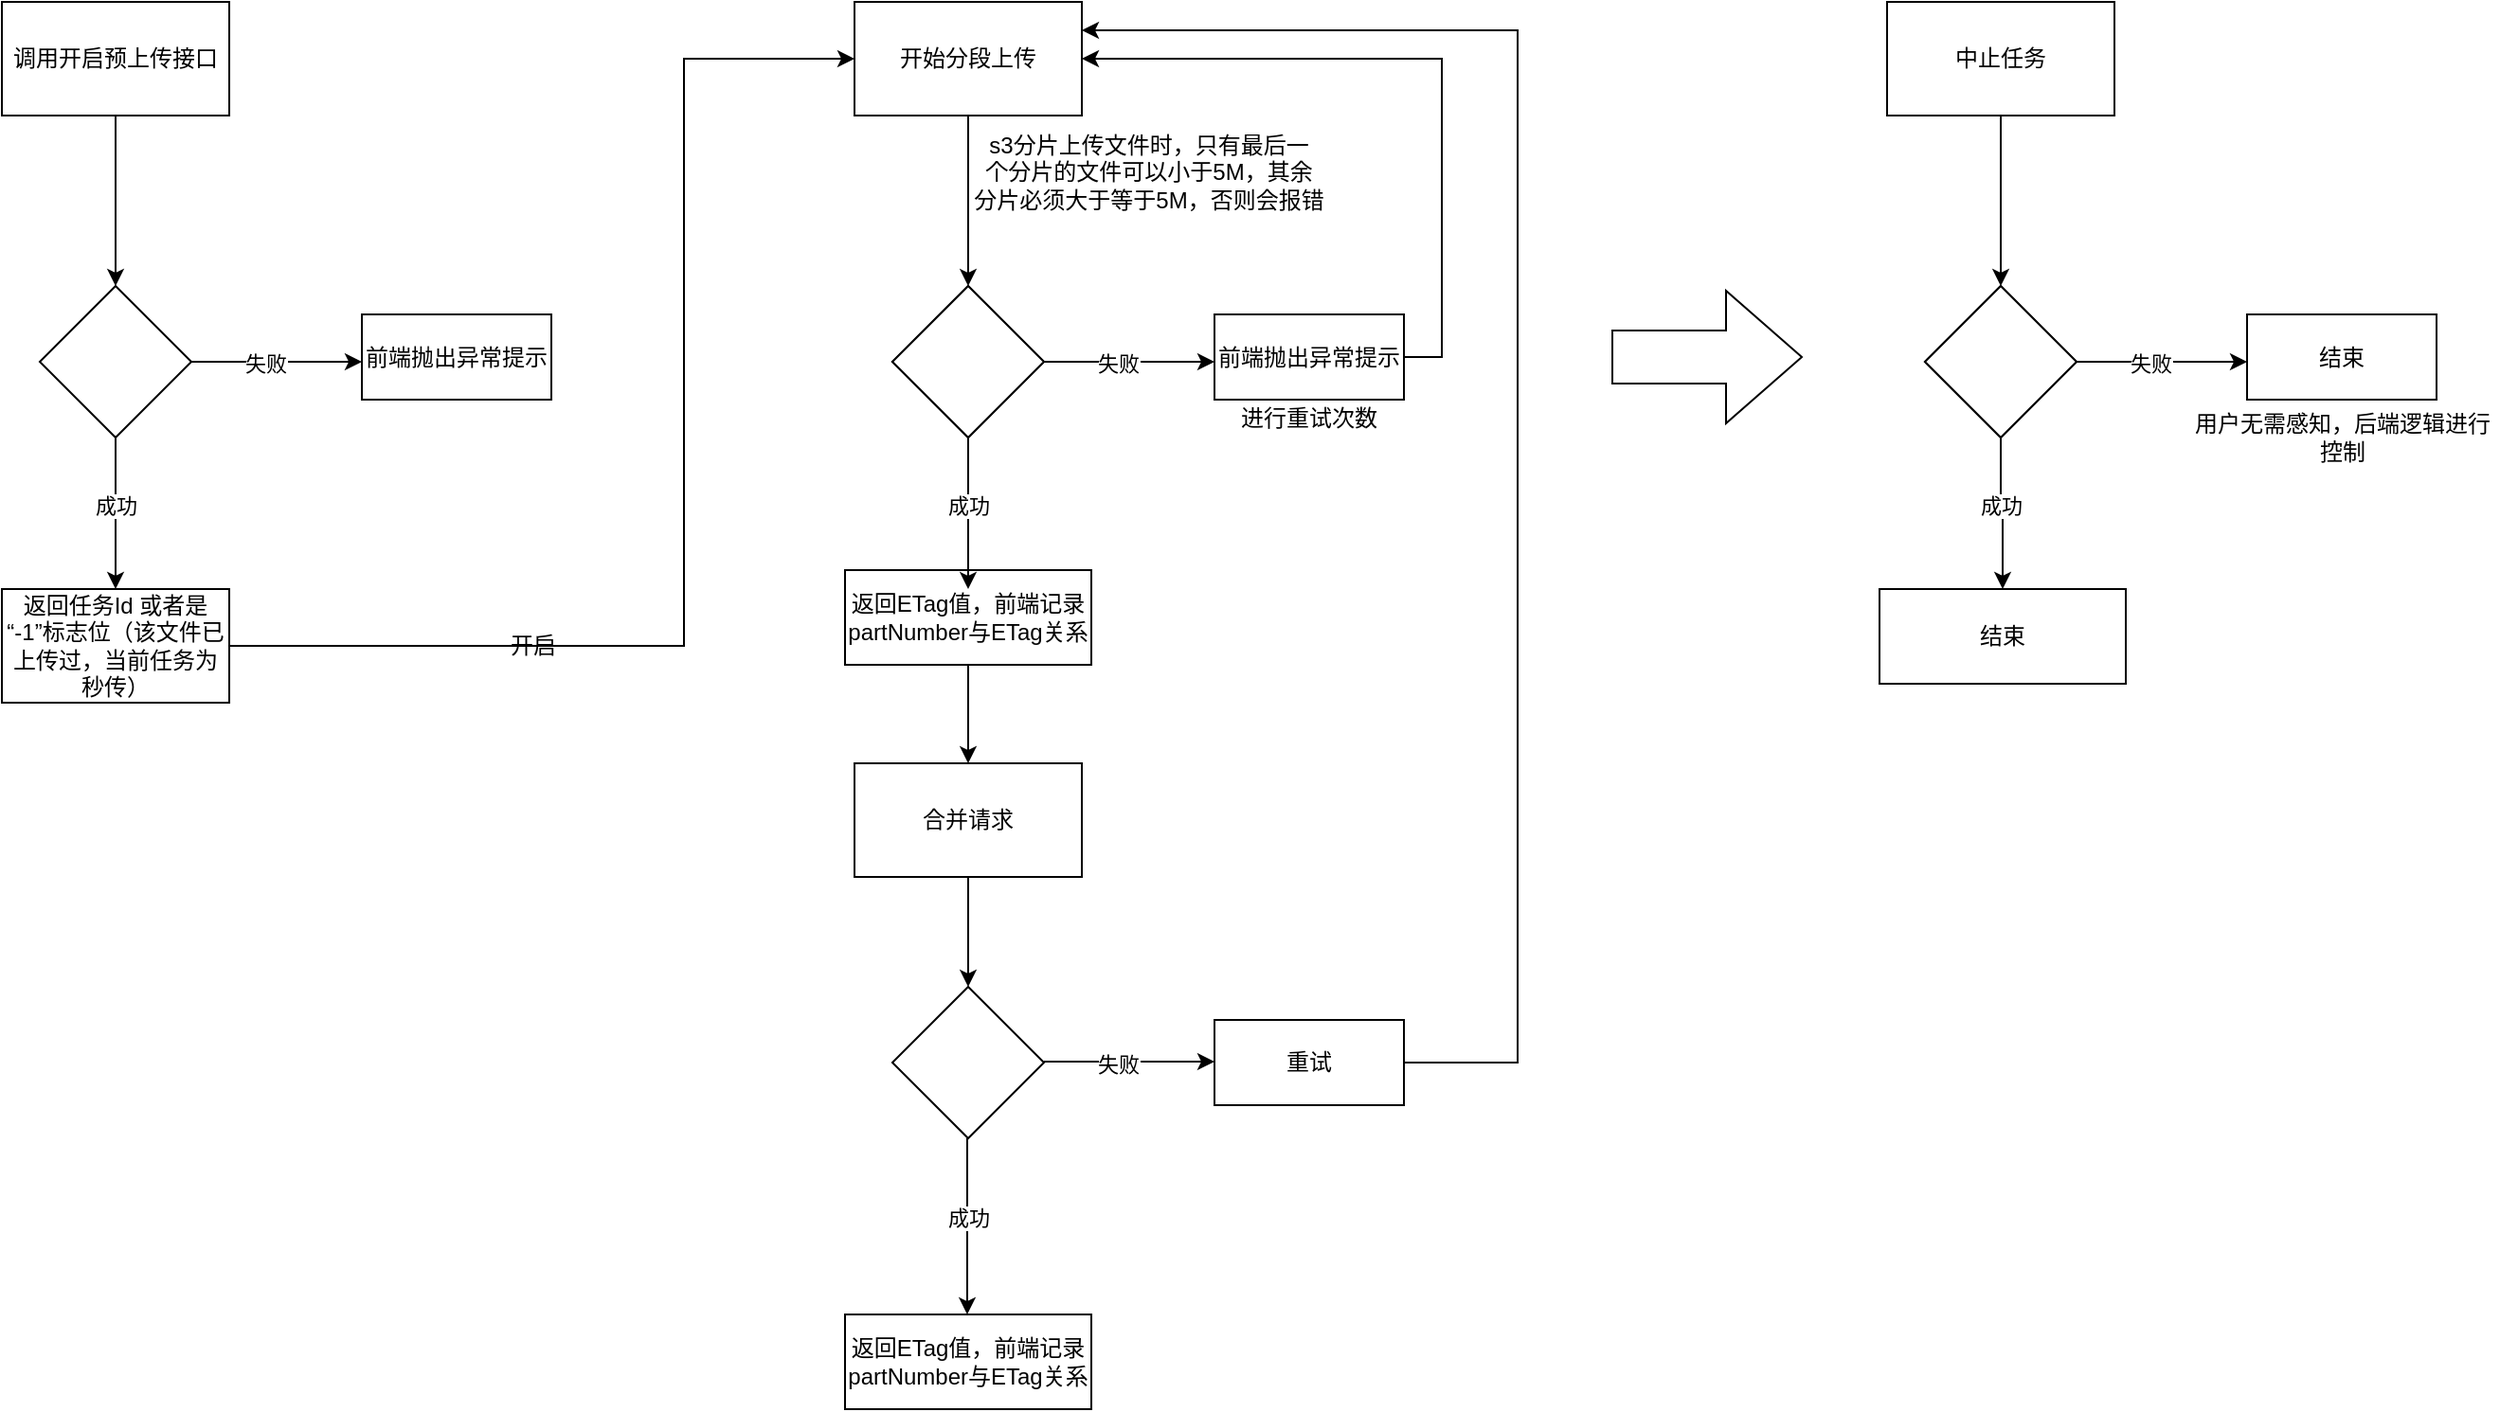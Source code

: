 <mxfile version="21.1.2" type="github">
  <diagram name="第 1 页" id="86zzf1FGlmF-jtxHysGu">
    <mxGraphModel dx="1050" dy="549" grid="1" gridSize="10" guides="1" tooltips="1" connect="1" arrows="1" fold="1" page="1" pageScale="1" pageWidth="827" pageHeight="1169" math="0" shadow="0">
      <root>
        <mxCell id="0" />
        <mxCell id="1" parent="0" />
        <mxCell id="UD72UffFnvkCBpp7IFEL-2" style="edgeStyle=orthogonalEdgeStyle;rounded=0;orthogonalLoop=1;jettySize=auto;html=1;exitX=0.5;exitY=1;exitDx=0;exitDy=0;entryX=0.5;entryY=0;entryDx=0;entryDy=0;" parent="1" source="UD72UffFnvkCBpp7IFEL-1" target="UD72UffFnvkCBpp7IFEL-5" edge="1">
          <mxGeometry relative="1" as="geometry">
            <mxPoint x="160" y="200" as="targetPoint" />
          </mxGeometry>
        </mxCell>
        <mxCell id="UD72UffFnvkCBpp7IFEL-1" value="调用开启预上传接口" style="rounded=0;whiteSpace=wrap;html=1;" parent="1" vertex="1">
          <mxGeometry x="100" y="50" width="120" height="60" as="geometry" />
        </mxCell>
        <mxCell id="UD72UffFnvkCBpp7IFEL-6" style="edgeStyle=orthogonalEdgeStyle;rounded=0;orthogonalLoop=1;jettySize=auto;html=1;exitX=1;exitY=0.5;exitDx=0;exitDy=0;" parent="1" source="UD72UffFnvkCBpp7IFEL-5" edge="1">
          <mxGeometry relative="1" as="geometry">
            <mxPoint x="290" y="240" as="targetPoint" />
          </mxGeometry>
        </mxCell>
        <mxCell id="UD72UffFnvkCBpp7IFEL-7" value="失败" style="edgeLabel;html=1;align=center;verticalAlign=middle;resizable=0;points=[];" parent="UD72UffFnvkCBpp7IFEL-6" vertex="1" connectable="0">
          <mxGeometry x="-0.142" y="-1" relative="1" as="geometry">
            <mxPoint as="offset" />
          </mxGeometry>
        </mxCell>
        <mxCell id="UD72UffFnvkCBpp7IFEL-8" style="edgeStyle=orthogonalEdgeStyle;rounded=0;orthogonalLoop=1;jettySize=auto;html=1;exitX=0.5;exitY=1;exitDx=0;exitDy=0;entryX=0.5;entryY=0;entryDx=0;entryDy=0;" parent="1" source="UD72UffFnvkCBpp7IFEL-5" target="UD72UffFnvkCBpp7IFEL-9" edge="1">
          <mxGeometry relative="1" as="geometry">
            <mxPoint x="160" y="330" as="targetPoint" />
          </mxGeometry>
        </mxCell>
        <mxCell id="UD72UffFnvkCBpp7IFEL-10" value="成功" style="edgeLabel;html=1;align=center;verticalAlign=middle;resizable=0;points=[];" parent="UD72UffFnvkCBpp7IFEL-8" vertex="1" connectable="0">
          <mxGeometry x="-0.116" relative="1" as="geometry">
            <mxPoint as="offset" />
          </mxGeometry>
        </mxCell>
        <mxCell id="UD72UffFnvkCBpp7IFEL-5" value="" style="rhombus;whiteSpace=wrap;html=1;" parent="1" vertex="1">
          <mxGeometry x="120" y="200" width="80" height="80" as="geometry" />
        </mxCell>
        <mxCell id="lTjCLl5CSfBBcBf3yB8B-1" style="edgeStyle=orthogonalEdgeStyle;rounded=0;orthogonalLoop=1;jettySize=auto;html=1;exitX=1;exitY=0.5;exitDx=0;exitDy=0;entryX=0;entryY=0.5;entryDx=0;entryDy=0;" edge="1" parent="1" source="UD72UffFnvkCBpp7IFEL-9" target="UD72UffFnvkCBpp7IFEL-23">
          <mxGeometry relative="1" as="geometry">
            <Array as="points">
              <mxPoint x="460" y="390" />
              <mxPoint x="460" y="80" />
            </Array>
          </mxGeometry>
        </mxCell>
        <mxCell id="UD72UffFnvkCBpp7IFEL-9" value="返回任务Id 或者是 “-1”标志位（该文件已上传过，当前任务为秒传）" style="rounded=0;whiteSpace=wrap;html=1;" parent="1" vertex="1">
          <mxGeometry x="100" y="360" width="120" height="60" as="geometry" />
        </mxCell>
        <mxCell id="UD72UffFnvkCBpp7IFEL-12" value="前端抛出异常提示" style="rounded=0;whiteSpace=wrap;html=1;" parent="1" vertex="1">
          <mxGeometry x="290" y="215" width="100" height="45" as="geometry" />
        </mxCell>
        <mxCell id="UD72UffFnvkCBpp7IFEL-13" style="edgeStyle=orthogonalEdgeStyle;rounded=0;orthogonalLoop=1;jettySize=auto;html=1;exitX=0.5;exitY=1;exitDx=0;exitDy=0;entryX=0.5;entryY=0;entryDx=0;entryDy=0;" parent="1" source="UD72UffFnvkCBpp7IFEL-14" target="UD72UffFnvkCBpp7IFEL-19" edge="1">
          <mxGeometry relative="1" as="geometry">
            <mxPoint x="610" y="200" as="targetPoint" />
          </mxGeometry>
        </mxCell>
        <mxCell id="UD72UffFnvkCBpp7IFEL-14" value="开始分段上传" style="rounded=0;whiteSpace=wrap;html=1;" parent="1" vertex="1">
          <mxGeometry x="550" y="50" width="120" height="60" as="geometry" />
        </mxCell>
        <mxCell id="UD72UffFnvkCBpp7IFEL-15" style="edgeStyle=orthogonalEdgeStyle;rounded=0;orthogonalLoop=1;jettySize=auto;html=1;exitX=1;exitY=0.5;exitDx=0;exitDy=0;" parent="1" source="UD72UffFnvkCBpp7IFEL-19" edge="1">
          <mxGeometry relative="1" as="geometry">
            <mxPoint x="740" y="240" as="targetPoint" />
          </mxGeometry>
        </mxCell>
        <mxCell id="UD72UffFnvkCBpp7IFEL-16" value="失败" style="edgeLabel;html=1;align=center;verticalAlign=middle;resizable=0;points=[];" parent="UD72UffFnvkCBpp7IFEL-15" vertex="1" connectable="0">
          <mxGeometry x="-0.142" y="-1" relative="1" as="geometry">
            <mxPoint as="offset" />
          </mxGeometry>
        </mxCell>
        <mxCell id="UD72UffFnvkCBpp7IFEL-19" value="" style="rhombus;whiteSpace=wrap;html=1;" parent="1" vertex="1">
          <mxGeometry x="570" y="200" width="80" height="80" as="geometry" />
        </mxCell>
        <mxCell id="lTjCLl5CSfBBcBf3yB8B-17" style="edgeStyle=orthogonalEdgeStyle;rounded=0;orthogonalLoop=1;jettySize=auto;html=1;exitX=0.5;exitY=1;exitDx=0;exitDy=0;entryX=0.5;entryY=0;entryDx=0;entryDy=0;" edge="1" parent="1" source="UD72UffFnvkCBpp7IFEL-20" target="lTjCLl5CSfBBcBf3yB8B-18">
          <mxGeometry relative="1" as="geometry">
            <mxPoint x="610" y="460" as="targetPoint" />
          </mxGeometry>
        </mxCell>
        <mxCell id="UD72UffFnvkCBpp7IFEL-20" value="返回ETag值，前端记录&lt;br&gt;partNumber与ETag关系" style="rounded=0;whiteSpace=wrap;html=1;" parent="1" vertex="1">
          <mxGeometry x="545" y="350" width="130" height="50" as="geometry" />
        </mxCell>
        <mxCell id="UD72UffFnvkCBpp7IFEL-31" style="edgeStyle=orthogonalEdgeStyle;rounded=0;orthogonalLoop=1;jettySize=auto;html=1;exitX=1;exitY=0.5;exitDx=0;exitDy=0;entryX=1;entryY=0.5;entryDx=0;entryDy=0;" parent="1" source="UD72UffFnvkCBpp7IFEL-21" target="UD72UffFnvkCBpp7IFEL-23" edge="1">
          <mxGeometry relative="1" as="geometry">
            <mxPoint x="880" y="238" as="targetPoint" />
          </mxGeometry>
        </mxCell>
        <mxCell id="UD72UffFnvkCBpp7IFEL-21" value="前端抛出异常提示" style="rounded=0;whiteSpace=wrap;html=1;" parent="1" vertex="1">
          <mxGeometry x="740" y="215" width="100" height="45" as="geometry" />
        </mxCell>
        <mxCell id="UD72UffFnvkCBpp7IFEL-22" value="" style="html=1;shadow=0;dashed=0;align=center;verticalAlign=middle;shape=mxgraph.arrows2.arrow;dy=0.6;dx=40;notch=0;" parent="1" vertex="1">
          <mxGeometry x="950" y="202.5" width="100" height="70" as="geometry" />
        </mxCell>
        <mxCell id="UD72UffFnvkCBpp7IFEL-23" value="开始分段上传" style="rounded=0;whiteSpace=wrap;html=1;" parent="1" vertex="1">
          <mxGeometry x="550" y="50" width="120" height="60" as="geometry" />
        </mxCell>
        <mxCell id="UD72UffFnvkCBpp7IFEL-24" value="" style="rhombus;whiteSpace=wrap;html=1;" parent="1" vertex="1">
          <mxGeometry x="570" y="200" width="80" height="80" as="geometry" />
        </mxCell>
        <mxCell id="UD72UffFnvkCBpp7IFEL-25" style="edgeStyle=orthogonalEdgeStyle;rounded=0;orthogonalLoop=1;jettySize=auto;html=1;exitX=0.5;exitY=1;exitDx=0;exitDy=0;entryX=0.5;entryY=0;entryDx=0;entryDy=0;" parent="1" source="UD72UffFnvkCBpp7IFEL-24" edge="1">
          <mxGeometry relative="1" as="geometry">
            <mxPoint x="610" y="360" as="targetPoint" />
          </mxGeometry>
        </mxCell>
        <mxCell id="UD72UffFnvkCBpp7IFEL-26" value="成功" style="edgeLabel;html=1;align=center;verticalAlign=middle;resizable=0;points=[];" parent="UD72UffFnvkCBpp7IFEL-25" vertex="1" connectable="0">
          <mxGeometry x="-0.116" relative="1" as="geometry">
            <mxPoint as="offset" />
          </mxGeometry>
        </mxCell>
        <mxCell id="UD72UffFnvkCBpp7IFEL-29" value="s3分片上传文件时，只有最后一&lt;br&gt;个分片的文件可以小于5M，其余&lt;br&gt;分片必须大于等于5M，否则会报错" style="text;html=1;align=center;verticalAlign=middle;resizable=0;points=[];autosize=1;strokeColor=none;fillColor=none;" parent="1" vertex="1">
          <mxGeometry x="600" y="110" width="210" height="60" as="geometry" />
        </mxCell>
        <mxCell id="UD72UffFnvkCBpp7IFEL-30" value="进行重试次数" style="text;html=1;strokeColor=none;fillColor=none;align=center;verticalAlign=middle;whiteSpace=wrap;rounded=0;" parent="1" vertex="1">
          <mxGeometry x="750" y="260" width="80" height="20" as="geometry" />
        </mxCell>
        <mxCell id="lTjCLl5CSfBBcBf3yB8B-2" value="开启" style="text;html=1;align=center;verticalAlign=middle;resizable=0;points=[];autosize=1;strokeColor=none;fillColor=none;" vertex="1" parent="1">
          <mxGeometry x="355" y="375" width="50" height="30" as="geometry" />
        </mxCell>
        <mxCell id="lTjCLl5CSfBBcBf3yB8B-3" style="edgeStyle=orthogonalEdgeStyle;rounded=0;orthogonalLoop=1;jettySize=auto;html=1;exitX=0.5;exitY=1;exitDx=0;exitDy=0;entryX=0.5;entryY=0;entryDx=0;entryDy=0;" edge="1" parent="1" source="lTjCLl5CSfBBcBf3yB8B-4" target="lTjCLl5CSfBBcBf3yB8B-7">
          <mxGeometry relative="1" as="geometry">
            <mxPoint x="1155" y="200" as="targetPoint" />
          </mxGeometry>
        </mxCell>
        <mxCell id="lTjCLl5CSfBBcBf3yB8B-4" value="开始分段上传" style="rounded=0;whiteSpace=wrap;html=1;" vertex="1" parent="1">
          <mxGeometry x="1095" y="50" width="120" height="60" as="geometry" />
        </mxCell>
        <mxCell id="lTjCLl5CSfBBcBf3yB8B-5" style="edgeStyle=orthogonalEdgeStyle;rounded=0;orthogonalLoop=1;jettySize=auto;html=1;exitX=1;exitY=0.5;exitDx=0;exitDy=0;" edge="1" parent="1" source="lTjCLl5CSfBBcBf3yB8B-7">
          <mxGeometry relative="1" as="geometry">
            <mxPoint x="1285" y="240" as="targetPoint" />
          </mxGeometry>
        </mxCell>
        <mxCell id="lTjCLl5CSfBBcBf3yB8B-6" value="失败" style="edgeLabel;html=1;align=center;verticalAlign=middle;resizable=0;points=[];" vertex="1" connectable="0" parent="lTjCLl5CSfBBcBf3yB8B-5">
          <mxGeometry x="-0.142" y="-1" relative="1" as="geometry">
            <mxPoint as="offset" />
          </mxGeometry>
        </mxCell>
        <mxCell id="lTjCLl5CSfBBcBf3yB8B-7" value="" style="rhombus;whiteSpace=wrap;html=1;" vertex="1" parent="1">
          <mxGeometry x="1115" y="200" width="80" height="80" as="geometry" />
        </mxCell>
        <mxCell id="lTjCLl5CSfBBcBf3yB8B-8" value="结束" style="rounded=0;whiteSpace=wrap;html=1;" vertex="1" parent="1">
          <mxGeometry x="1091" y="360" width="130" height="50" as="geometry" />
        </mxCell>
        <mxCell id="lTjCLl5CSfBBcBf3yB8B-10" value="结束" style="rounded=0;whiteSpace=wrap;html=1;" vertex="1" parent="1">
          <mxGeometry x="1285" y="215" width="100" height="45" as="geometry" />
        </mxCell>
        <mxCell id="lTjCLl5CSfBBcBf3yB8B-11" value="中止任务" style="rounded=0;whiteSpace=wrap;html=1;" vertex="1" parent="1">
          <mxGeometry x="1095" y="50" width="120" height="60" as="geometry" />
        </mxCell>
        <mxCell id="lTjCLl5CSfBBcBf3yB8B-12" value="" style="rhombus;whiteSpace=wrap;html=1;" vertex="1" parent="1">
          <mxGeometry x="1115" y="200" width="80" height="80" as="geometry" />
        </mxCell>
        <mxCell id="lTjCLl5CSfBBcBf3yB8B-13" style="edgeStyle=orthogonalEdgeStyle;rounded=0;orthogonalLoop=1;jettySize=auto;html=1;exitX=0.5;exitY=1;exitDx=0;exitDy=0;" edge="1" parent="1" source="lTjCLl5CSfBBcBf3yB8B-12" target="lTjCLl5CSfBBcBf3yB8B-8">
          <mxGeometry relative="1" as="geometry">
            <mxPoint x="1155" y="360" as="targetPoint" />
          </mxGeometry>
        </mxCell>
        <mxCell id="lTjCLl5CSfBBcBf3yB8B-14" value="成功" style="edgeLabel;html=1;align=center;verticalAlign=middle;resizable=0;points=[];" vertex="1" connectable="0" parent="lTjCLl5CSfBBcBf3yB8B-13">
          <mxGeometry x="-0.116" relative="1" as="geometry">
            <mxPoint as="offset" />
          </mxGeometry>
        </mxCell>
        <mxCell id="lTjCLl5CSfBBcBf3yB8B-16" value="用户无需感知，后端逻辑进行控制" style="text;html=1;strokeColor=none;fillColor=none;align=center;verticalAlign=middle;whiteSpace=wrap;rounded=0;" vertex="1" parent="1">
          <mxGeometry x="1252.5" y="270" width="165" height="20" as="geometry" />
        </mxCell>
        <mxCell id="lTjCLl5CSfBBcBf3yB8B-20" style="edgeStyle=orthogonalEdgeStyle;rounded=0;orthogonalLoop=1;jettySize=auto;html=1;exitX=0.5;exitY=1;exitDx=0;exitDy=0;" edge="1" parent="1" source="lTjCLl5CSfBBcBf3yB8B-18" target="lTjCLl5CSfBBcBf3yB8B-19">
          <mxGeometry relative="1" as="geometry" />
        </mxCell>
        <mxCell id="lTjCLl5CSfBBcBf3yB8B-18" value="合并请求" style="rounded=0;whiteSpace=wrap;html=1;" vertex="1" parent="1">
          <mxGeometry x="550" y="452" width="120" height="60" as="geometry" />
        </mxCell>
        <mxCell id="lTjCLl5CSfBBcBf3yB8B-19" value="" style="rhombus;whiteSpace=wrap;html=1;" vertex="1" parent="1">
          <mxGeometry x="570" y="570" width="80" height="80" as="geometry" />
        </mxCell>
        <mxCell id="lTjCLl5CSfBBcBf3yB8B-21" value="返回ETag值，前端记录&lt;br&gt;partNumber与ETag关系" style="rounded=0;whiteSpace=wrap;html=1;" vertex="1" parent="1">
          <mxGeometry x="545" y="743" width="130" height="50" as="geometry" />
        </mxCell>
        <mxCell id="lTjCLl5CSfBBcBf3yB8B-30" style="edgeStyle=orthogonalEdgeStyle;rounded=0;orthogonalLoop=1;jettySize=auto;html=1;exitX=1;exitY=0.5;exitDx=0;exitDy=0;entryX=1;entryY=0.25;entryDx=0;entryDy=0;" edge="1" parent="1" source="lTjCLl5CSfBBcBf3yB8B-23" target="UD72UffFnvkCBpp7IFEL-23">
          <mxGeometry relative="1" as="geometry">
            <Array as="points">
              <mxPoint x="900" y="610" />
              <mxPoint x="900" y="65" />
            </Array>
          </mxGeometry>
        </mxCell>
        <mxCell id="lTjCLl5CSfBBcBf3yB8B-23" value="重试" style="rounded=0;whiteSpace=wrap;html=1;" vertex="1" parent="1">
          <mxGeometry x="740" y="587.5" width="100" height="45" as="geometry" />
        </mxCell>
        <mxCell id="lTjCLl5CSfBBcBf3yB8B-25" style="edgeStyle=orthogonalEdgeStyle;rounded=0;orthogonalLoop=1;jettySize=auto;html=1;" edge="1" parent="1">
          <mxGeometry relative="1" as="geometry">
            <mxPoint x="740" y="609.5" as="targetPoint" />
            <mxPoint x="650" y="609.5" as="sourcePoint" />
          </mxGeometry>
        </mxCell>
        <mxCell id="lTjCLl5CSfBBcBf3yB8B-26" value="失败" style="edgeLabel;html=1;align=center;verticalAlign=middle;resizable=0;points=[];" vertex="1" connectable="0" parent="lTjCLl5CSfBBcBf3yB8B-25">
          <mxGeometry x="-0.142" y="-1" relative="1" as="geometry">
            <mxPoint as="offset" />
          </mxGeometry>
        </mxCell>
        <mxCell id="lTjCLl5CSfBBcBf3yB8B-27" style="edgeStyle=orthogonalEdgeStyle;rounded=0;orthogonalLoop=1;jettySize=auto;html=1;exitX=0.5;exitY=1;exitDx=0;exitDy=0;entryX=0.5;entryY=0;entryDx=0;entryDy=0;" edge="1" parent="1" target="lTjCLl5CSfBBcBf3yB8B-21">
          <mxGeometry relative="1" as="geometry">
            <mxPoint x="680" y="720" as="targetPoint" />
            <mxPoint x="609.5" y="650" as="sourcePoint" />
            <Array as="points">
              <mxPoint x="610" y="743" />
            </Array>
          </mxGeometry>
        </mxCell>
        <mxCell id="lTjCLl5CSfBBcBf3yB8B-28" value="成功" style="edgeLabel;html=1;align=center;verticalAlign=middle;resizable=0;points=[];" vertex="1" connectable="0" parent="lTjCLl5CSfBBcBf3yB8B-27">
          <mxGeometry x="-0.116" relative="1" as="geometry">
            <mxPoint as="offset" />
          </mxGeometry>
        </mxCell>
      </root>
    </mxGraphModel>
  </diagram>
</mxfile>
